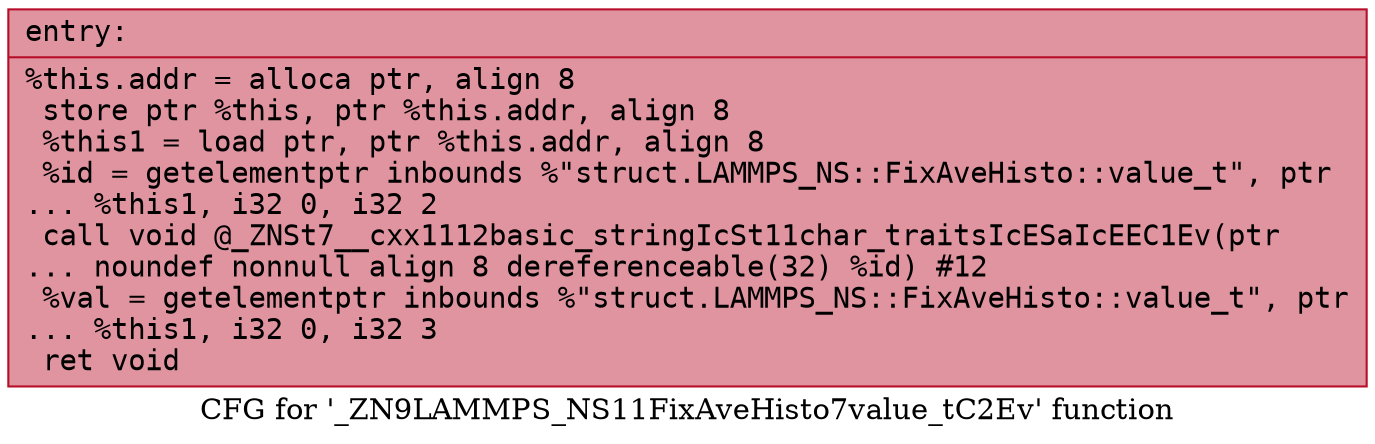 digraph "CFG for '_ZN9LAMMPS_NS11FixAveHisto7value_tC2Ev' function" {
	label="CFG for '_ZN9LAMMPS_NS11FixAveHisto7value_tC2Ev' function";

	Node0x55c2f2d2b560 [shape=record,color="#b70d28ff", style=filled, fillcolor="#b70d2870" fontname="Courier",label="{entry:\l|  %this.addr = alloca ptr, align 8\l  store ptr %this, ptr %this.addr, align 8\l  %this1 = load ptr, ptr %this.addr, align 8\l  %id = getelementptr inbounds %\"struct.LAMMPS_NS::FixAveHisto::value_t\", ptr\l... %this1, i32 0, i32 2\l  call void @_ZNSt7__cxx1112basic_stringIcSt11char_traitsIcESaIcEEC1Ev(ptr\l... noundef nonnull align 8 dereferenceable(32) %id) #12\l  %val = getelementptr inbounds %\"struct.LAMMPS_NS::FixAveHisto::value_t\", ptr\l... %this1, i32 0, i32 3\l  ret void\l}"];
}
